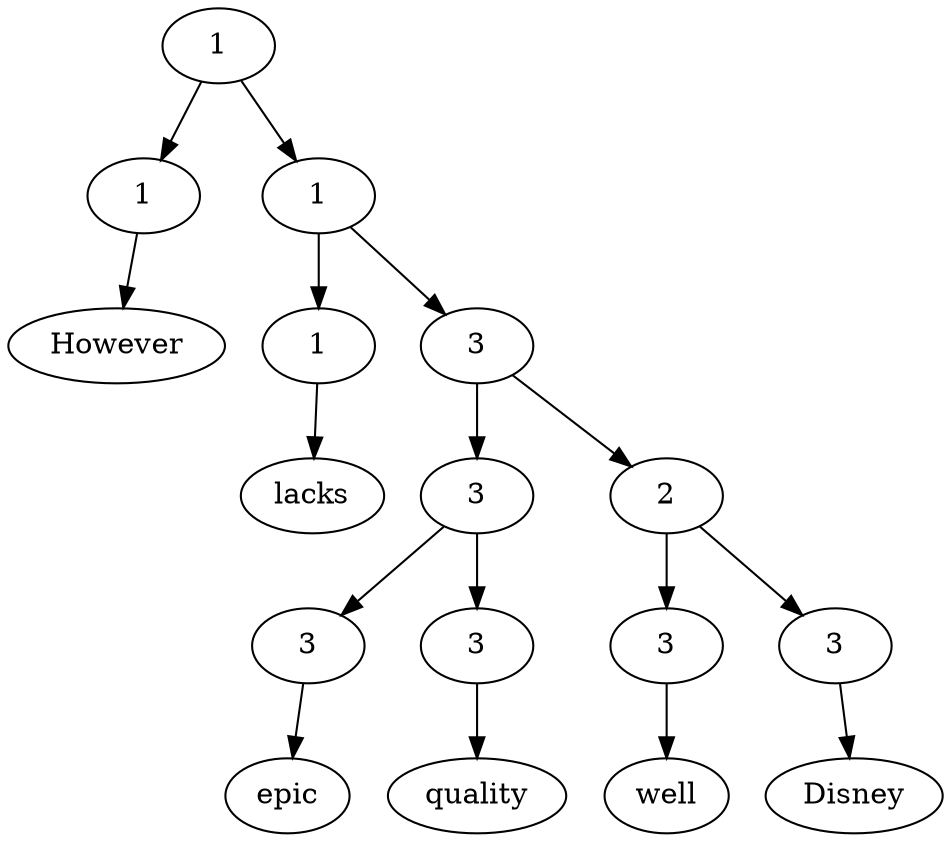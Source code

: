 digraph G{
Node1 [label="1"]
Node2 [label="1"]
Node3 [label="However"]
Node2 -> Node3
Node1 -> Node2
Node4 [label="1"]
Node5 [label="1"]
Node6 [label="lacks"]
Node5 -> Node6
Node4 -> Node5
Node7 [label="3"]
Node8 [label="3"]
Node9 [label="3"]
Node10 [label="epic"]
Node9 -> Node10
Node8 -> Node9
Node11 [label="3"]
Node12 [label="quality"]
Node11 -> Node12
Node8 -> Node11
Node7 -> Node8
Node13 [label="2"]
Node14 [label="3"]
Node15 [label="well"]
Node14 -> Node15
Node13 -> Node14
Node16 [label="3"]
Node17 [label="Disney"]
Node16 -> Node17
Node13 -> Node16
Node7 -> Node13
Node4 -> Node7
Node1 -> Node4
}
